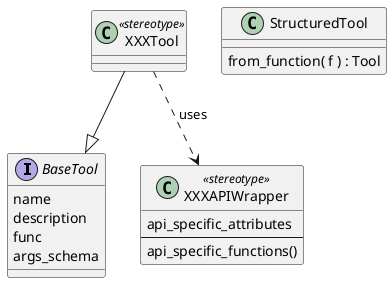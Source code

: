 @startuml

interface BaseTool {
    name
    description
    func
    args_schema
}

class  XXXTool <<stereotype>> {}
XXXTool --|> BaseTool

class   XXXAPIWrapper <<stereotype>> {
    api_specific_attributes
    ---
    api_specific_functions()
}

XXXTool ..> XXXAPIWrapper : uses 

' https://api.python.langchain.com/en/latest/tools/langchain_core.tools.BaseToolkit.html#langchain_core.tools.BaseToolkit
' class BaseToolkit{
'     get_tools()
' }

' class XXXToolkit{}
' XXXToolkit --|> BaseToolkit

' https://blog.langchain.dev/structured-tools/
' class StructuredTool{}

' XXXToolkit ..> XXXTool : uses

class StructuredTool {
    from_function( f ) : Tool
}

@enduml